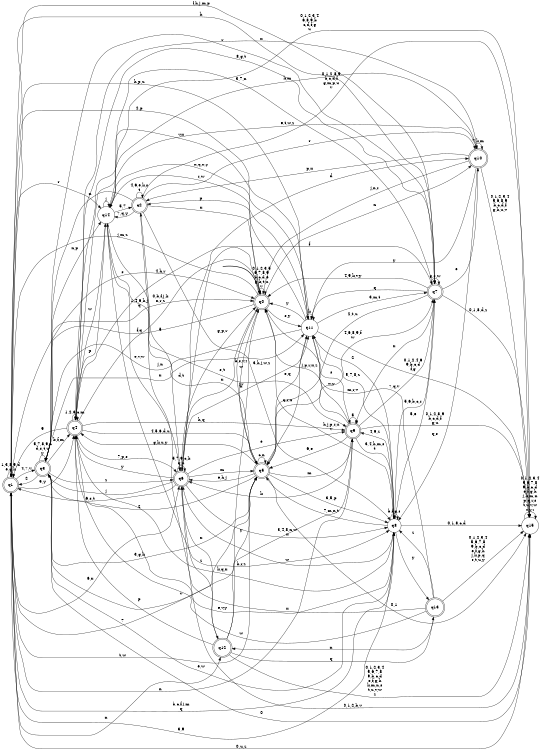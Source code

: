 digraph BlueStar {
__start0 [style = invis, shape = none, label = "", width = 0, height = 0];

rankdir=LR;
size="8,5";

s0 [style="rounded,filled", color="black", fillcolor="white" shape="doublecircle", label="q0"];
s1 [style="rounded,filled", color="black", fillcolor="white" shape="doublecircle", label="q1"];
s2 [style="rounded,filled", color="black", fillcolor="white" shape="doublecircle", label="q2"];
s3 [style="rounded,filled", color="black", fillcolor="white" shape="doublecircle", label="q3"];
s4 [style="rounded,filled", color="black", fillcolor="white" shape="doublecircle", label="q4"];
s5 [style="rounded,filled", color="black", fillcolor="white" shape="doublecircle", label="q5"];
s6 [style="rounded,filled", color="black", fillcolor="white" shape="doublecircle", label="q6"];
s7 [style="rounded,filled", color="black", fillcolor="white" shape="doublecircle", label="q7"];
s8 [style="filled", color="black", fillcolor="white" shape="circle", label="q8"];
s9 [style="rounded,filled", color="black", fillcolor="white" shape="doublecircle", label="q9"];
s10 [style="rounded,filled", color="black", fillcolor="white" shape="doublecircle", label="q10"];
s11 [style="filled", color="black", fillcolor="white" shape="circle", label="q11"];
s12 [style="rounded,filled", color="black", fillcolor="white" shape="doublecircle", label="q12"];
s13 [style="rounded,filled", color="black", fillcolor="white" shape="doublecircle", label="q13"];
s14 [style="filled", color="black", fillcolor="white" shape="circle", label="q14"];
s15 [style="filled", color="black", fillcolor="white" shape="circle", label="q15"];
subgraph cluster_main { 
	graph [pad=".75", ranksep="0.15", nodesep="0.15"];
	 style=invis; 
	__start0 -> s0 [penwidth=2];
}
s0 -> s0 [label="0,1,2,3,5\n6,7,8,9\nb,c,d,e\ng,k,t,u\nv"];
s0 -> s1 [label="j,m,z"];
s0 -> s2 [label="p"];
s0 -> s3 [label="f,q"];
s0 -> s4 [label="4,h,r"];
s0 -> s5 [label="w"];
s0 -> s6 [label="x"];
s0 -> s10 [label="n"];
s0 -> s11 [label="s,y"];
s1 -> s0 [label="s"];
s1 -> s1 [label="1,3,8,9,d\ne,g,k"];
s1 -> s3 [label="4,7,v"];
s1 -> s4 [label="5,y"];
s1 -> s5 [label="t,w"];
s1 -> s6 [label="6,x"];
s1 -> s7 [label="h"];
s1 -> s8 [label="b,c,f,j,m\nq"];
s1 -> s11 [label="2,p"];
s1 -> s12 [label="n"];
s1 -> s14 [label="r"];
s1 -> s15 [label="0,u,z"];
s2 -> s0 [label="x"];
s2 -> s2 [label="4,6,e,k,s\nt"];
s2 -> s3 [label="n"];
s2 -> s6 [label="5"];
s2 -> s8 [label="3,h,j,w,z"];
s2 -> s10 [label="r"];
s2 -> s14 [label="7,q,y"];
s2 -> s15 [label="0,1,2,8,9\nb,c,d,f\ng,m,p,u\nv"];
s3 -> s0 [label="1,4,6,h,j\nq"];
s3 -> s1 [label="2"];
s3 -> s3 [label="5,7,8,9,c\nd,s,t,u\ny"];
s3 -> s4 [label="b,f,m"];
s3 -> s5 [label="3,g,k"];
s3 -> s6 [label="z"];
s3 -> s7 [label="r"];
s3 -> s8 [label="e,w"];
s3 -> s9 [label="v"];
s3 -> s11 [label="x"];
s3 -> s14 [label="n,p"];
s3 -> s15 [label="0"];
s4 -> s0 [label="0,b,f,j,k\nn,r,z"];
s4 -> s1 [label="9"];
s4 -> s4 [label="1,2,3,c,m"];
s4 -> s5 [label="4,5,6,d,u"];
s4 -> s6 [label="7,p,s"];
s4 -> s7 [label="8,g,t"];
s4 -> s8 [label="e,v,y"];
s4 -> s9 [label="h,q"];
s4 -> s10 [label="x"];
s4 -> s14 [label="w"];
s5 -> s0 [label="b,s,v,z"];
s5 -> s1 [label="7"];
s5 -> s3 [label="2"];
s5 -> s4 [label="g,k,u,y"];
s5 -> s5 [label="c,n"];
s5 -> s6 [label="e,h,j"];
s5 -> s7 [label="4,6,8,9,f\nw"];
s5 -> s8 [label="3,5,p"];
s5 -> s9 [label="m"];
s5 -> s11 [label="q,r,x"];
s5 -> s14 [label="d,t"];
s5 -> s15 [label="0,1"];
s6 -> s0 [label="g,p,r"];
s6 -> s1 [label="6,s,t"];
s6 -> s3 [label="j"];
s6 -> s4 [label="y"];
s6 -> s5 [label="m"];
s6 -> s6 [label="5,7,9,c,k\nq,u"];
s6 -> s7 [label="f"];
s6 -> s8 [label="3,4,8,n,w\nx"];
s6 -> s9 [label="e"];
s6 -> s10 [label="d"];
s6 -> s11 [label="h"];
s6 -> s12 [label="z"];
s6 -> s15 [label="0,1,2,b,v"];
s7 -> s0 [label="4,9,k,v,y"];
s7 -> s1 [label="f,h,j,m,p"];
s7 -> s4 [label="3,7,n"];
s7 -> s5 [label="2,t,u"];
s7 -> s7 [label="g,s,w"];
s7 -> s8 [label="5,6,b,c,r"];
s7 -> s9 [label="x"];
s7 -> s10 [label="e"];
s7 -> s11 [label="q"];
s7 -> s15 [label="0,1,8,d,z"];
s8 -> s0 [label="h,j,p,r,u\nv"];
s8 -> s1 [label="3,9"];
s8 -> s4 [label="k,q,x"];
s8 -> s5 [label="7,m,n,t"];
s8 -> s6 [label="w"];
s8 -> s7 [label="5,e"];
s8 -> s8 [label="b,f,g,s"];
s8 -> s9 [label="4,6,z"];
s8 -> s11 [label="2"];
s8 -> s13 [label="y"];
s8 -> s15 [label="0,1,8,c,d"];
s9 -> s0 [label="j,p,r,x,z"];
s9 -> s1 [label="n"];
s9 -> s5 [label="6,e"];
s9 -> s6 [label="k"];
s9 -> s7 [label="7,q,v"];
s9 -> s8 [label="3,4,h,m,s\nt"];
s9 -> s9 [label="5"];
s9 -> s11 [label="w,y"];
s9 -> s15 [label="0,1,2,8,9\nb,c,d,f\ng,u"];
s10 -> s0 [label="j,n,r"];
s10 -> s2 [label="p,x"];
s10 -> s8 [label="q,s"];
s10 -> s10 [label="7,k,m"];
s10 -> s11 [label="y"];
s10 -> s14 [label="e,t,w,z"];
s10 -> s15 [label="0,1,2,3,4\n5,6,8,9\nb,c,d,f\ng,h,u,v"];
s11 -> s0 [label="y"];
s11 -> s1 [label="h,p,u"];
s11 -> s3 [label="j,n"];
s11 -> s4 [label="v,x"];
s11 -> s5 [label="e,q"];
s11 -> s7 [label="3,m,t"];
s11 -> s8 [label="5,7,8,z"];
s11 -> s9 [label="s"];
s11 -> s11 [label="k"];
s11 -> s14 [label="r,w"];
s11 -> s15 [label="0,1,2,4,6\n9,b,c,d\nf,g"];
s12 -> s0 [label="j,r"];
s12 -> s4 [label="p"];
s12 -> s5 [label="y"];
s12 -> s6 [label="x"];
s12 -> s13 [label="q"];
s12 -> s15 [label="0,1,2,3,4\n5,6,7,8\n9,b,c,d\ne,f,g,h\nk,m,n,s\nt,u,v,w\nz"];
s13 -> s0 [label="m,r,v"];
s13 -> s2 [label="x"];
s13 -> s4 [label="w"];
s13 -> s8 [label="z"];
s13 -> s12 [label="n"];
s13 -> s15 [label="0,1,2,3,4\n5,6,7,8\n9,b,c,d\ne,f,g,h\nj,k,p,q\ns,t,u,y"];
s14 -> s2 [label="5,7"];
s14 -> s4 [label="p"];
s14 -> s6 [label="e,v,w"];
s14 -> s8 [label="h,r,z"];
s14 -> s9 [label="s,t"];
s14 -> s10 [label="k,m"];
s14 -> s11 [label="n,q,x,y"];
s14 -> s14 [label="j"];
s14 -> s15 [label="0,1,2,3,4\n6,8,9,b\nc,d,f,g\nu"];
s15 -> s15 [label="0,1,2,3,4\n5,6,7,8\n9,b,c,d\ne,f,g,h\nj,k,m,n\np,q,r,s\nt,u,v,w\nx,y,z"];

}